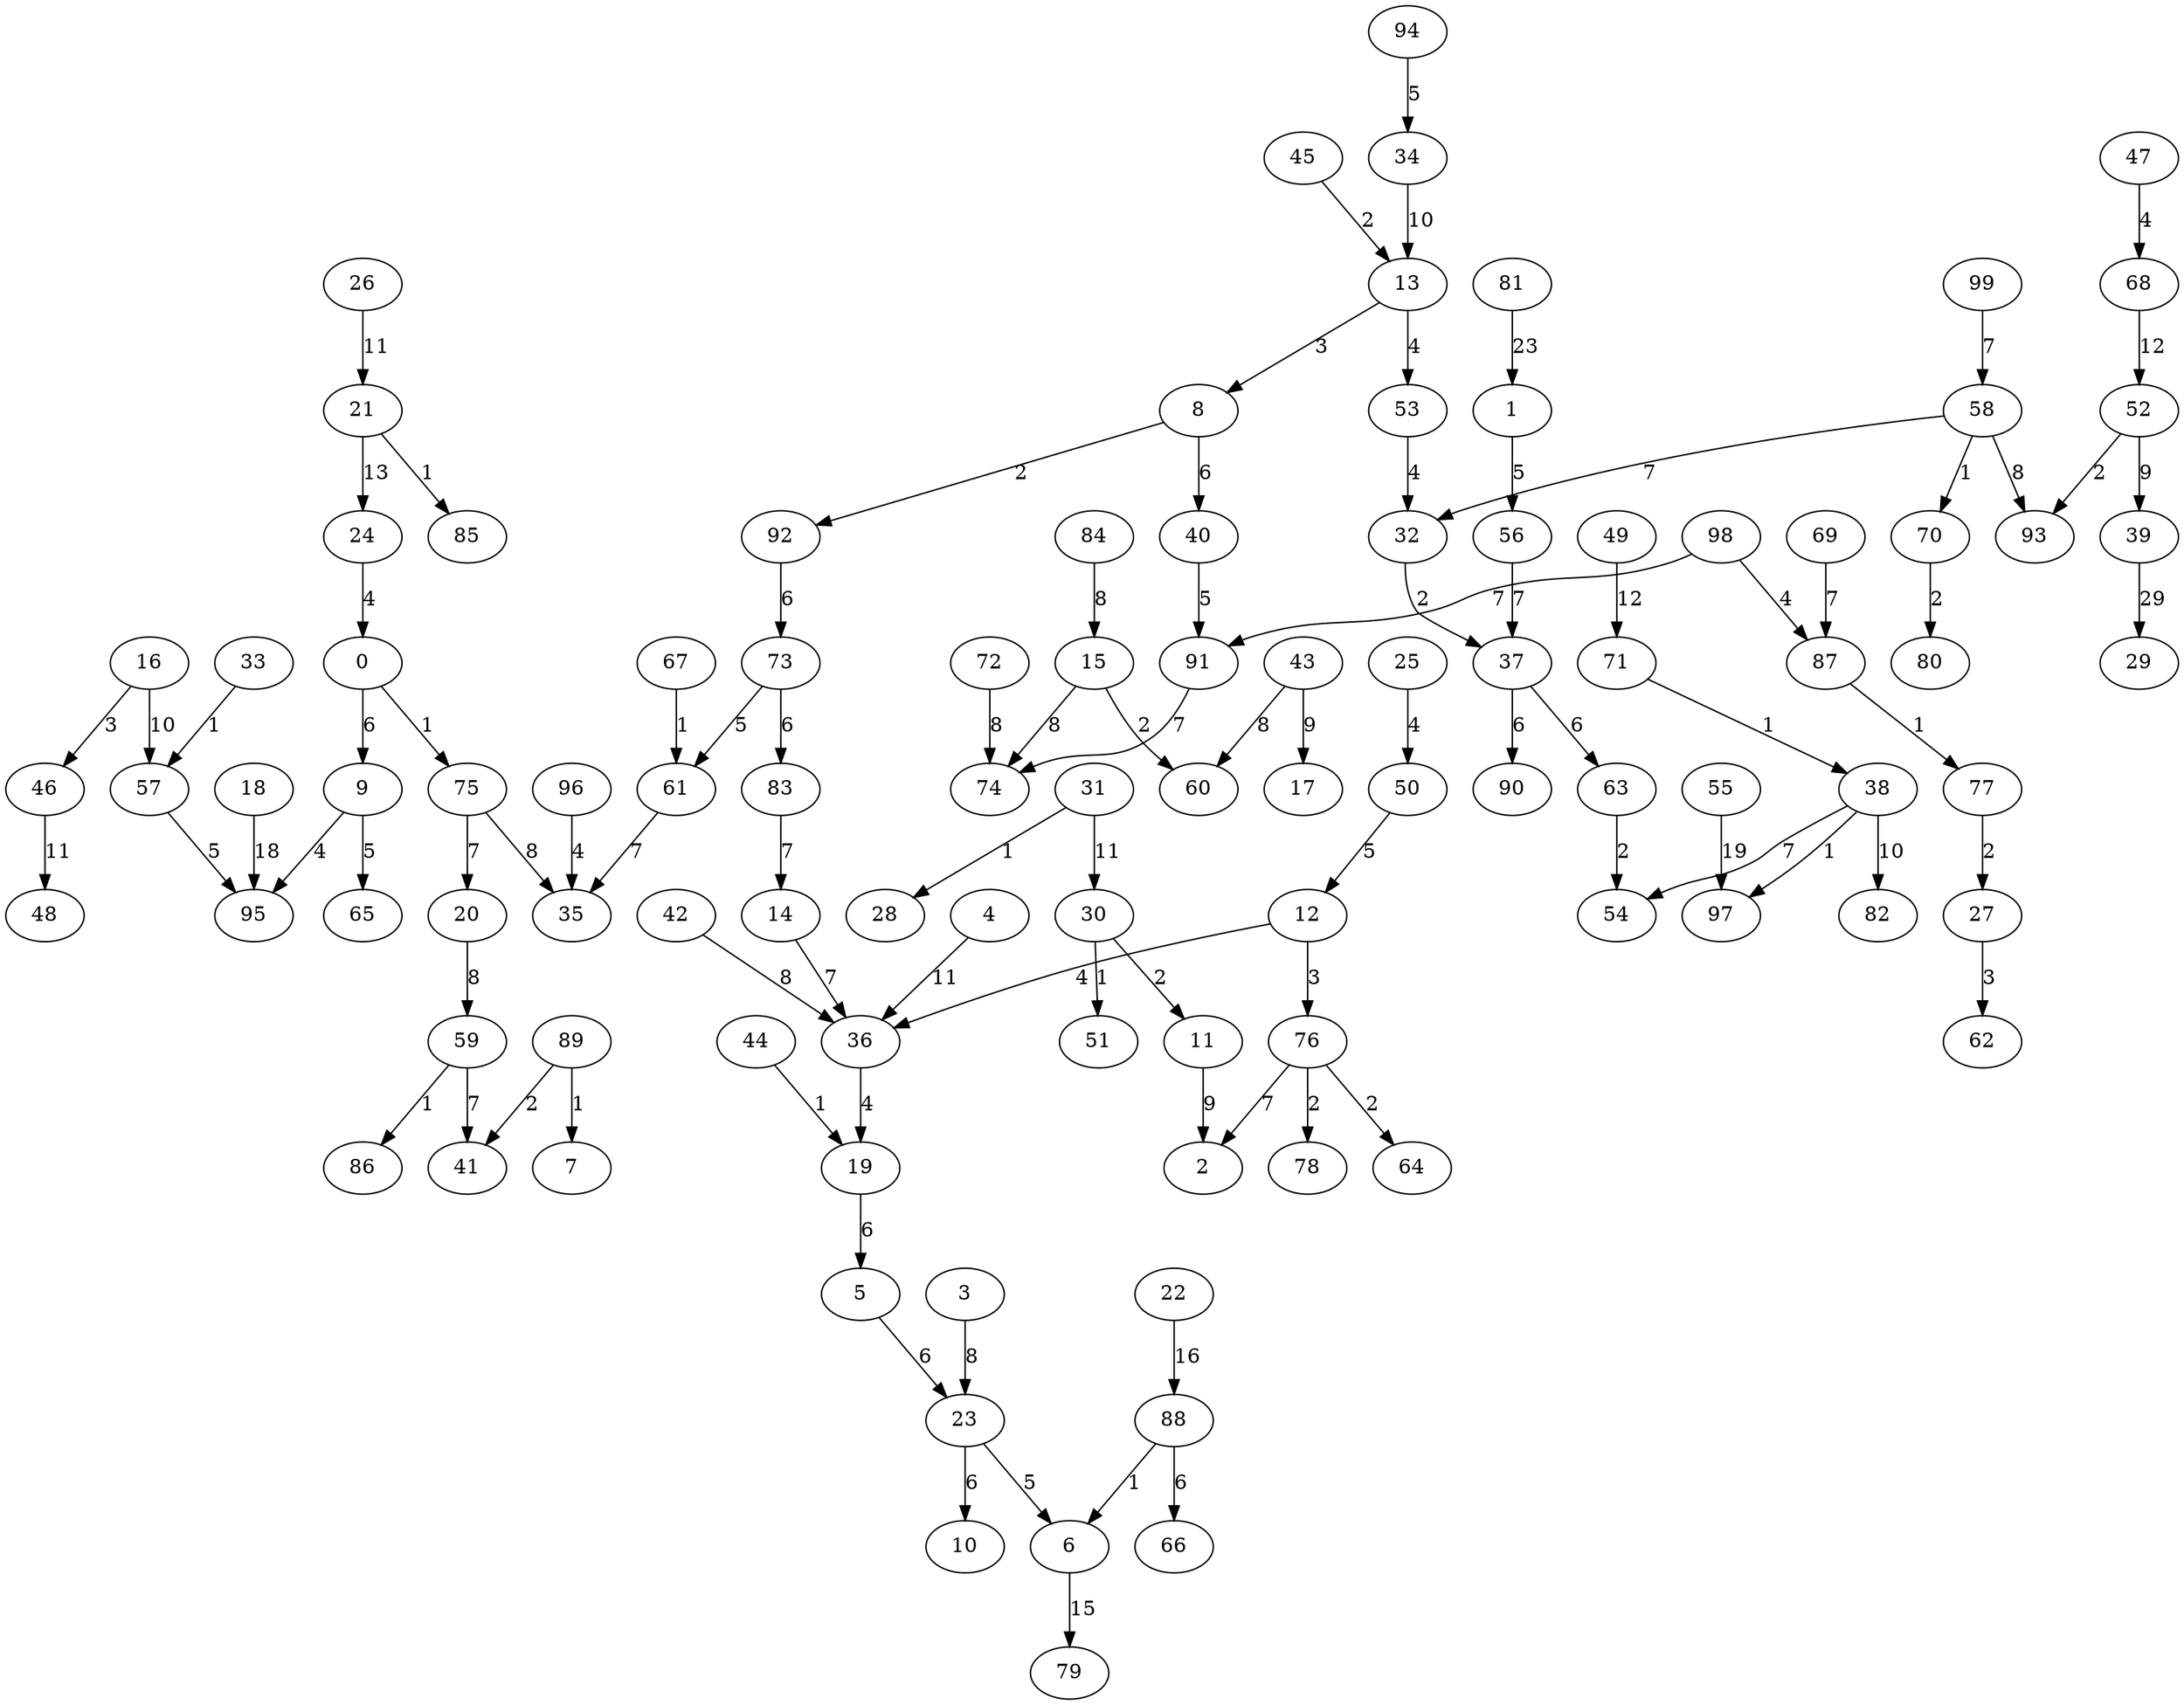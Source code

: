 digraph grafoErdosRenyi_n_100_m_500_Prim {
0;
1;
2;
3;
4;
5;
6;
7;
8;
9;
10;
11;
12;
13;
14;
15;
16;
17;
18;
19;
20;
21;
22;
23;
24;
25;
26;
27;
28;
29;
30;
31;
32;
33;
34;
35;
36;
37;
38;
39;
40;
41;
42;
43;
44;
45;
46;
47;
48;
49;
50;
51;
52;
53;
54;
55;
56;
57;
58;
59;
60;
61;
62;
63;
64;
65;
66;
67;
68;
69;
70;
71;
72;
73;
74;
75;
76;
77;
78;
79;
80;
81;
82;
83;
84;
85;
86;
87;
88;
89;
90;
91;
92;
93;
94;
95;
96;
97;
98;
99;
0 -> 75[label=1 weight=1];
76 -> 2[label=7 weight=7];
3 -> 23[label=8 weight=8];
4 -> 36[label=11 weight=11];
19 -> 5[label=6 weight=6];
23 -> 6[label=5 weight=5];
89 -> 7[label=1 weight=1];
13 -> 8[label=3 weight=3];
0 -> 9[label=6 weight=6];
23 -> 10[label=6 weight=6];
11 -> 2[label=9 weight=9];
12 -> 36[label=4 weight=4];
13 -> 53[label=4 weight=4];
83 -> 14[label=7 weight=7];
15 -> 74[label=8 weight=8];
16 -> 57[label=10 weight=10];
43 -> 17[label=9 weight=9];
18 -> 95[label=18 weight=18];
36 -> 19[label=4 weight=4];
75 -> 20[label=7 weight=7];
21 -> 24[label=13 weight=13];
22 -> 88[label=16 weight=16];
5 -> 23[label=6 weight=6];
24 -> 0[label=4 weight=4];
25 -> 50[label=4 weight=4];
26 -> 21[label=11 weight=11];
77 -> 27[label=2 weight=2];
31 -> 28[label=1 weight=1];
39 -> 29[label=29 weight=29];
30 -> 11[label=2 weight=2];
31 -> 30[label=11 weight=11];
32 -> 37[label=2 weight=2];
33 -> 57[label=1 weight=1];
34 -> 13[label=10 weight=10];
61 -> 35[label=7 weight=7];
14 -> 36[label=7 weight=7];
56 -> 37[label=7 weight=7];
38 -> 54[label=7 weight=7];
52 -> 39[label=9 weight=9];
8 -> 40[label=6 weight=6];
59 -> 41[label=7 weight=7];
42 -> 36[label=8 weight=8];
43 -> 60[label=8 weight=8];
44 -> 19[label=1 weight=1];
45 -> 13[label=2 weight=2];
16 -> 46[label=3 weight=3];
47 -> 68[label=4 weight=4];
46 -> 48[label=11 weight=11];
49 -> 71[label=12 weight=12];
50 -> 12[label=5 weight=5];
30 -> 51[label=1 weight=1];
52 -> 93[label=2 weight=2];
53 -> 32[label=4 weight=4];
63 -> 54[label=2 weight=2];
55 -> 97[label=19 weight=19];
1 -> 56[label=5 weight=5];
57 -> 95[label=5 weight=5];
58 -> 32[label=7 weight=7];
20 -> 59[label=8 weight=8];
15 -> 60[label=2 weight=2];
73 -> 61[label=5 weight=5];
27 -> 62[label=3 weight=3];
37 -> 63[label=6 weight=6];
76 -> 64[label=2 weight=2];
9 -> 65[label=5 weight=5];
88 -> 66[label=6 weight=6];
67 -> 61[label=1 weight=1];
68 -> 52[label=12 weight=12];
69 -> 87[label=7 weight=7];
58 -> 70[label=1 weight=1];
71 -> 38[label=1 weight=1];
72 -> 74[label=8 weight=8];
92 -> 73[label=6 weight=6];
91 -> 74[label=7 weight=7];
75 -> 35[label=8 weight=8];
12 -> 76[label=3 weight=3];
87 -> 77[label=1 weight=1];
76 -> 78[label=2 weight=2];
6 -> 79[label=15 weight=15];
70 -> 80[label=2 weight=2];
81 -> 1[label=23 weight=23];
38 -> 82[label=10 weight=10];
73 -> 83[label=6 weight=6];
84 -> 15[label=8 weight=8];
21 -> 85[label=1 weight=1];
59 -> 86[label=1 weight=1];
98 -> 87[label=4 weight=4];
88 -> 6[label=1 weight=1];
89 -> 41[label=2 weight=2];
37 -> 90[label=6 weight=6];
40 -> 91[label=5 weight=5];
8 -> 92[label=2 weight=2];
58 -> 93[label=8 weight=8];
94 -> 34[label=5 weight=5];
9 -> 95[label=4 weight=4];
96 -> 35[label=4 weight=4];
38 -> 97[label=1 weight=1];
98 -> 91[label=7 weight=7];
99 -> 58[label=7 weight=7];
}